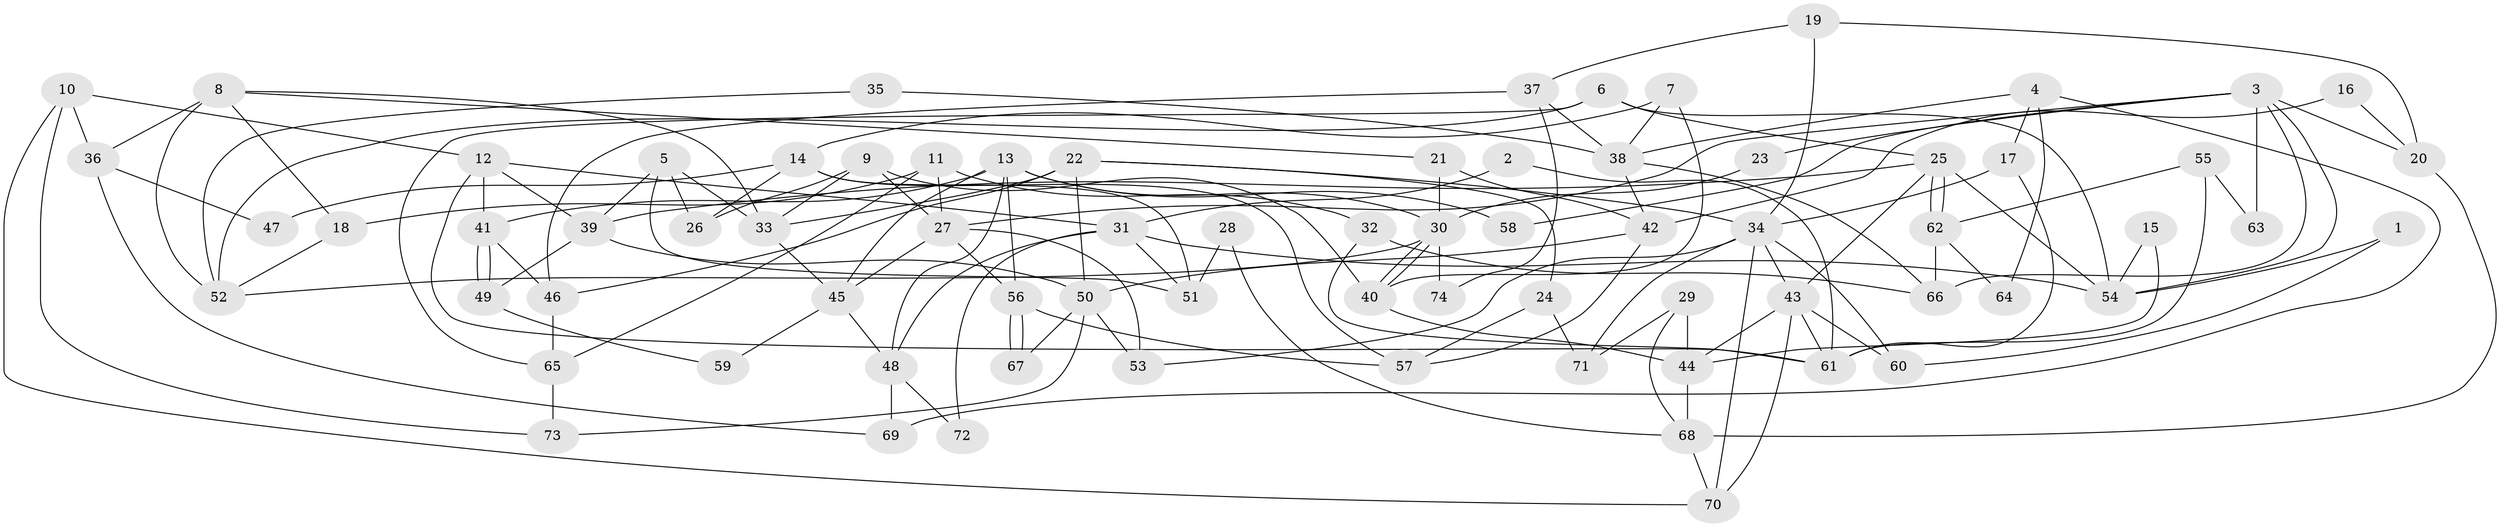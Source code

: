 // coarse degree distribution, {2: 0.2413793103448276, 5: 0.2413793103448276, 4: 0.13793103448275862, 3: 0.10344827586206896, 6: 0.06896551724137931, 8: 0.13793103448275862, 7: 0.06896551724137931}
// Generated by graph-tools (version 1.1) at 2025/54/03/04/25 21:54:52]
// undirected, 74 vertices, 148 edges
graph export_dot {
graph [start="1"]
  node [color=gray90,style=filled];
  1;
  2;
  3;
  4;
  5;
  6;
  7;
  8;
  9;
  10;
  11;
  12;
  13;
  14;
  15;
  16;
  17;
  18;
  19;
  20;
  21;
  22;
  23;
  24;
  25;
  26;
  27;
  28;
  29;
  30;
  31;
  32;
  33;
  34;
  35;
  36;
  37;
  38;
  39;
  40;
  41;
  42;
  43;
  44;
  45;
  46;
  47;
  48;
  49;
  50;
  51;
  52;
  53;
  54;
  55;
  56;
  57;
  58;
  59;
  60;
  61;
  62;
  63;
  64;
  65;
  66;
  67;
  68;
  69;
  70;
  71;
  72;
  73;
  74;
  1 -- 54;
  1 -- 60;
  2 -- 61;
  2 -- 31;
  3 -- 54;
  3 -- 27;
  3 -- 20;
  3 -- 23;
  3 -- 58;
  3 -- 63;
  3 -- 66;
  4 -- 17;
  4 -- 38;
  4 -- 64;
  4 -- 69;
  5 -- 26;
  5 -- 33;
  5 -- 39;
  5 -- 51;
  6 -- 54;
  6 -- 25;
  6 -- 52;
  6 -- 65;
  7 -- 40;
  7 -- 14;
  7 -- 38;
  8 -- 21;
  8 -- 52;
  8 -- 18;
  8 -- 33;
  8 -- 36;
  9 -- 33;
  9 -- 27;
  9 -- 26;
  9 -- 40;
  10 -- 36;
  10 -- 73;
  10 -- 12;
  10 -- 70;
  11 -- 65;
  11 -- 27;
  11 -- 18;
  11 -- 32;
  12 -- 61;
  12 -- 31;
  12 -- 39;
  12 -- 41;
  13 -- 30;
  13 -- 41;
  13 -- 45;
  13 -- 48;
  13 -- 56;
  13 -- 58;
  14 -- 57;
  14 -- 51;
  14 -- 26;
  14 -- 47;
  15 -- 54;
  15 -- 44;
  16 -- 42;
  16 -- 20;
  17 -- 34;
  17 -- 61;
  18 -- 52;
  19 -- 34;
  19 -- 20;
  19 -- 37;
  20 -- 68;
  21 -- 42;
  21 -- 30;
  22 -- 33;
  22 -- 46;
  22 -- 24;
  22 -- 34;
  22 -- 50;
  23 -- 30;
  24 -- 71;
  24 -- 57;
  25 -- 62;
  25 -- 62;
  25 -- 39;
  25 -- 43;
  25 -- 54;
  27 -- 56;
  27 -- 53;
  27 -- 45;
  28 -- 68;
  28 -- 51;
  29 -- 44;
  29 -- 68;
  29 -- 71;
  30 -- 40;
  30 -- 40;
  30 -- 52;
  30 -- 74;
  31 -- 48;
  31 -- 51;
  31 -- 54;
  31 -- 72;
  32 -- 66;
  32 -- 61;
  33 -- 45;
  34 -- 43;
  34 -- 53;
  34 -- 60;
  34 -- 70;
  34 -- 71;
  35 -- 52;
  35 -- 38;
  36 -- 69;
  36 -- 47;
  37 -- 38;
  37 -- 46;
  37 -- 74;
  38 -- 42;
  38 -- 66;
  39 -- 49;
  39 -- 50;
  40 -- 44;
  41 -- 49;
  41 -- 49;
  41 -- 46;
  42 -- 50;
  42 -- 57;
  43 -- 70;
  43 -- 44;
  43 -- 60;
  43 -- 61;
  44 -- 68;
  45 -- 48;
  45 -- 59;
  46 -- 65;
  48 -- 69;
  48 -- 72;
  49 -- 59;
  50 -- 53;
  50 -- 67;
  50 -- 73;
  55 -- 61;
  55 -- 62;
  55 -- 63;
  56 -- 67;
  56 -- 67;
  56 -- 57;
  62 -- 66;
  62 -- 64;
  65 -- 73;
  68 -- 70;
}
